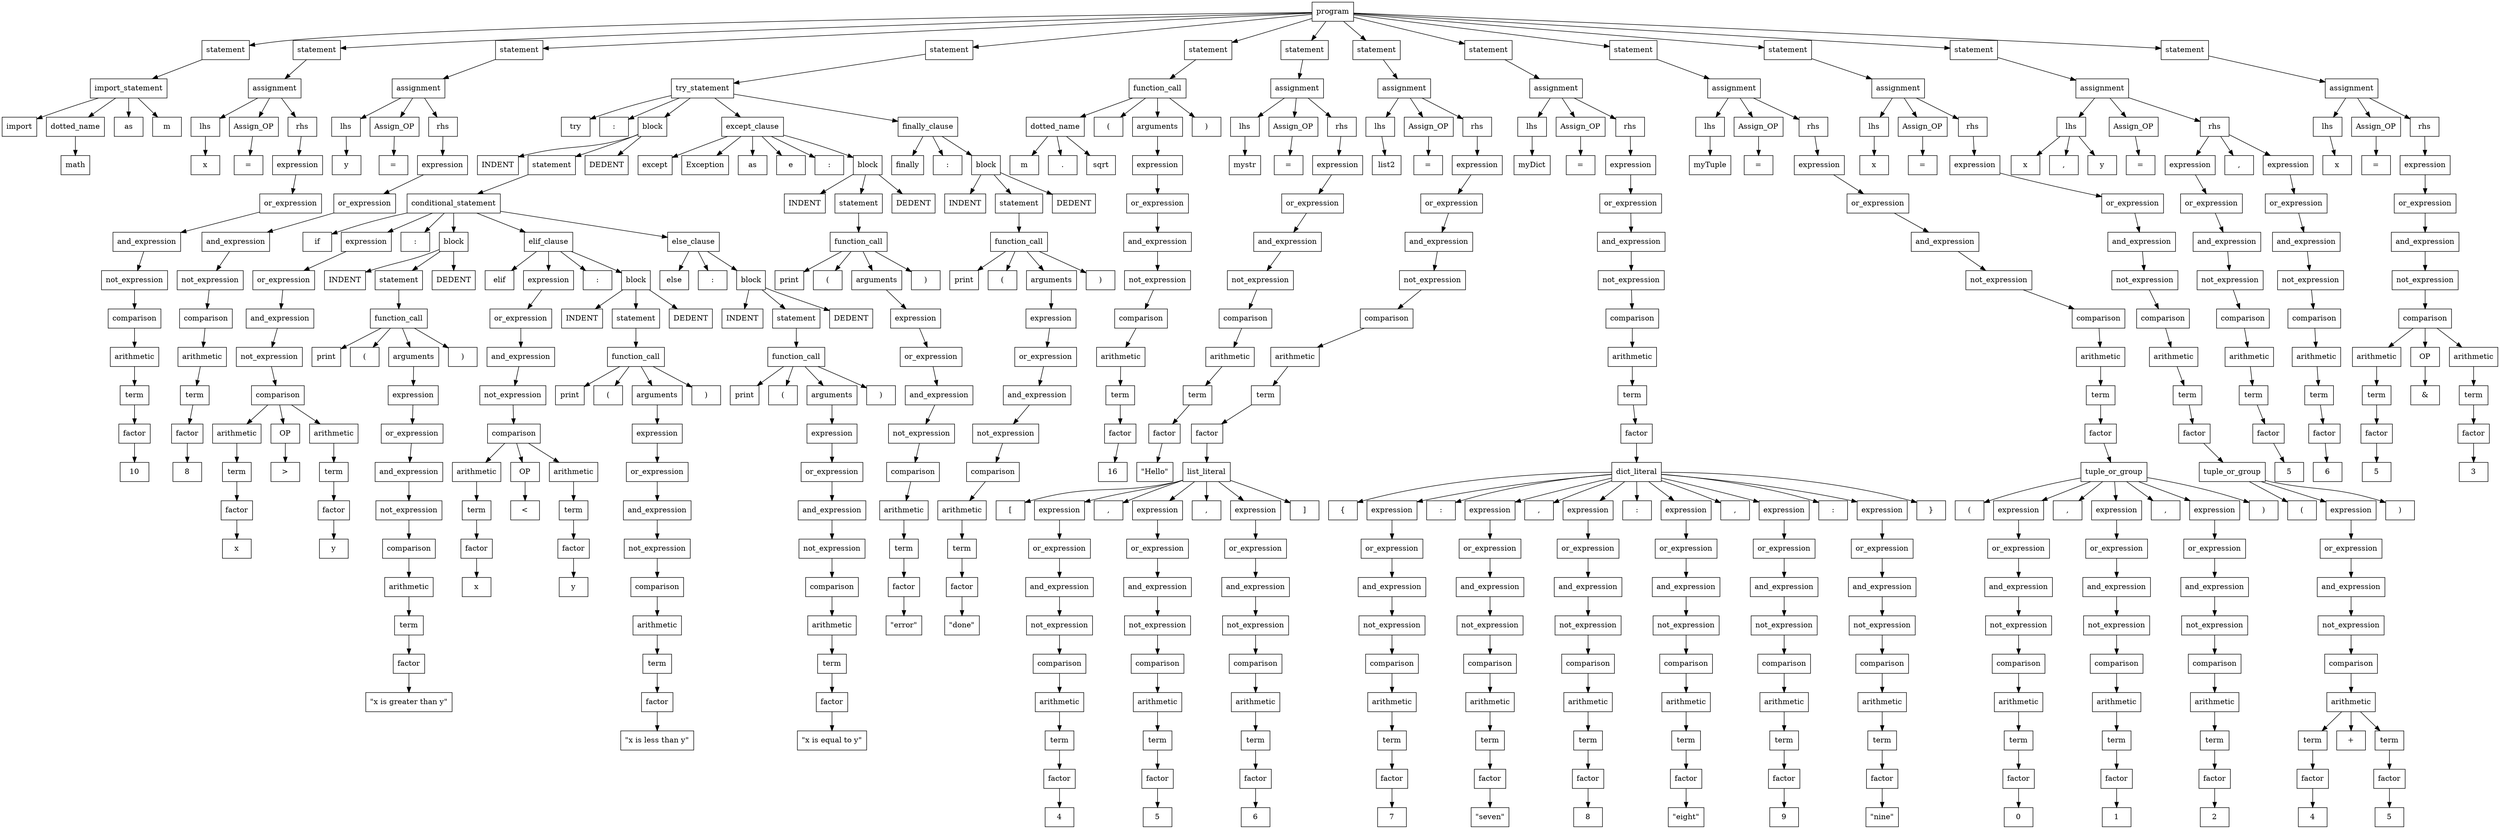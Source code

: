 digraph ParseTree {
    node [shape=box];
    node0 [label="program"];
    node1 [label="statement"];
    node0 -> node1;
    node2 [label="import_statement"];
    node1 -> node2;
    node3 [label="import"];
    node2 -> node3;
    node4 [label="dotted_name"];
    node2 -> node4;
    node5 [label="math"];
    node4 -> node5;
    node6 [label="as"];
    node2 -> node6;
    node7 [label="m"];
    node2 -> node7;
    node8 [label="statement"];
    node0 -> node8;
    node9 [label="assignment"];
    node8 -> node9;
    node10 [label="lhs"];
    node9 -> node10;
    node11 [label="x"];
    node10 -> node11;
    node12 [label="Assign_OP"];
    node9 -> node12;
    node13 [label="="];
    node12 -> node13;
    node14 [label="rhs"];
    node9 -> node14;
    node15 [label="expression"];
    node14 -> node15;
    node16 [label="or_expression"];
    node15 -> node16;
    node17 [label="and_expression"];
    node16 -> node17;
    node18 [label="not_expression"];
    node17 -> node18;
    node19 [label="comparison"];
    node18 -> node19;
    node20 [label="arithmetic"];
    node19 -> node20;
    node21 [label="term"];
    node20 -> node21;
    node22 [label="factor"];
    node21 -> node22;
    node23 [label="10"];
    node22 -> node23;
    node24 [label="statement"];
    node0 -> node24;
    node25 [label="assignment"];
    node24 -> node25;
    node26 [label="lhs"];
    node25 -> node26;
    node27 [label="y"];
    node26 -> node27;
    node28 [label="Assign_OP"];
    node25 -> node28;
    node29 [label="="];
    node28 -> node29;
    node30 [label="rhs"];
    node25 -> node30;
    node31 [label="expression"];
    node30 -> node31;
    node32 [label="or_expression"];
    node31 -> node32;
    node33 [label="and_expression"];
    node32 -> node33;
    node34 [label="not_expression"];
    node33 -> node34;
    node35 [label="comparison"];
    node34 -> node35;
    node36 [label="arithmetic"];
    node35 -> node36;
    node37 [label="term"];
    node36 -> node37;
    node38 [label="factor"];
    node37 -> node38;
    node39 [label="8"];
    node38 -> node39;
    node40 [label="statement"];
    node0 -> node40;
    node41 [label="try_statement"];
    node40 -> node41;
    node42 [label="try"];
    node41 -> node42;
    node43 [label=":"];
    node41 -> node43;
    node44 [label="block"];
    node41 -> node44;
    node45 [label="INDENT"];
    node44 -> node45;
    node46 [label="statement"];
    node44 -> node46;
    node47 [label="conditional_statement"];
    node46 -> node47;
    node48 [label="if"];
    node47 -> node48;
    node49 [label="expression"];
    node47 -> node49;
    node50 [label="or_expression"];
    node49 -> node50;
    node51 [label="and_expression"];
    node50 -> node51;
    node52 [label="not_expression"];
    node51 -> node52;
    node53 [label="comparison"];
    node52 -> node53;
    node54 [label="arithmetic"];
    node53 -> node54;
    node55 [label="term"];
    node54 -> node55;
    node56 [label="factor"];
    node55 -> node56;
    node57 [label="x"];
    node56 -> node57;
    node58 [label="OP"];
    node53 -> node58;
    node59 [label=">"];
    node58 -> node59;
    node60 [label="arithmetic"];
    node53 -> node60;
    node61 [label="term"];
    node60 -> node61;
    node62 [label="factor"];
    node61 -> node62;
    node63 [label="y"];
    node62 -> node63;
    node64 [label=":"];
    node47 -> node64;
    node65 [label="block"];
    node47 -> node65;
    node66 [label="INDENT"];
    node65 -> node66;
    node67 [label="statement"];
    node65 -> node67;
    node68 [label="function_call"];
    node67 -> node68;
    node69 [label="print"];
    node68 -> node69;
    node70 [label="("];
    node68 -> node70;
    node71 [label="arguments"];
    node68 -> node71;
    node72 [label="expression"];
    node71 -> node72;
    node73 [label="or_expression"];
    node72 -> node73;
    node74 [label="and_expression"];
    node73 -> node74;
    node75 [label="not_expression"];
    node74 -> node75;
    node76 [label="comparison"];
    node75 -> node76;
    node77 [label="arithmetic"];
    node76 -> node77;
    node78 [label="term"];
    node77 -> node78;
    node79 [label="factor"];
    node78 -> node79;
    node80 [label="\"x is greater than y\""];
    node79 -> node80;
    node81 [label=")"];
    node68 -> node81;
    node82 [label="DEDENT"];
    node65 -> node82;
    node83 [label="elif_clause"];
    node47 -> node83;
    node84 [label="elif"];
    node83 -> node84;
    node85 [label="expression"];
    node83 -> node85;
    node86 [label="or_expression"];
    node85 -> node86;
    node87 [label="and_expression"];
    node86 -> node87;
    node88 [label="not_expression"];
    node87 -> node88;
    node89 [label="comparison"];
    node88 -> node89;
    node90 [label="arithmetic"];
    node89 -> node90;
    node91 [label="term"];
    node90 -> node91;
    node92 [label="factor"];
    node91 -> node92;
    node93 [label="x"];
    node92 -> node93;
    node94 [label="OP"];
    node89 -> node94;
    node95 [label="<"];
    node94 -> node95;
    node96 [label="arithmetic"];
    node89 -> node96;
    node97 [label="term"];
    node96 -> node97;
    node98 [label="factor"];
    node97 -> node98;
    node99 [label="y"];
    node98 -> node99;
    node100 [label=":"];
    node83 -> node100;
    node101 [label="block"];
    node83 -> node101;
    node102 [label="INDENT"];
    node101 -> node102;
    node103 [label="statement"];
    node101 -> node103;
    node104 [label="function_call"];
    node103 -> node104;
    node105 [label="print"];
    node104 -> node105;
    node106 [label="("];
    node104 -> node106;
    node107 [label="arguments"];
    node104 -> node107;
    node108 [label="expression"];
    node107 -> node108;
    node109 [label="or_expression"];
    node108 -> node109;
    node110 [label="and_expression"];
    node109 -> node110;
    node111 [label="not_expression"];
    node110 -> node111;
    node112 [label="comparison"];
    node111 -> node112;
    node113 [label="arithmetic"];
    node112 -> node113;
    node114 [label="term"];
    node113 -> node114;
    node115 [label="factor"];
    node114 -> node115;
    node116 [label="\"x is less than y\""];
    node115 -> node116;
    node117 [label=")"];
    node104 -> node117;
    node118 [label="DEDENT"];
    node101 -> node118;
    node119 [label="else_clause"];
    node47 -> node119;
    node120 [label="else"];
    node119 -> node120;
    node121 [label=":"];
    node119 -> node121;
    node122 [label="block"];
    node119 -> node122;
    node123 [label="INDENT"];
    node122 -> node123;
    node124 [label="statement"];
    node122 -> node124;
    node125 [label="function_call"];
    node124 -> node125;
    node126 [label="print"];
    node125 -> node126;
    node127 [label="("];
    node125 -> node127;
    node128 [label="arguments"];
    node125 -> node128;
    node129 [label="expression"];
    node128 -> node129;
    node130 [label="or_expression"];
    node129 -> node130;
    node131 [label="and_expression"];
    node130 -> node131;
    node132 [label="not_expression"];
    node131 -> node132;
    node133 [label="comparison"];
    node132 -> node133;
    node134 [label="arithmetic"];
    node133 -> node134;
    node135 [label="term"];
    node134 -> node135;
    node136 [label="factor"];
    node135 -> node136;
    node137 [label="\"x is equal to y\""];
    node136 -> node137;
    node138 [label=")"];
    node125 -> node138;
    node139 [label="DEDENT"];
    node122 -> node139;
    node140 [label="DEDENT"];
    node44 -> node140;
    node141 [label="except_clause"];
    node41 -> node141;
    node142 [label="except"];
    node141 -> node142;
    node143 [label="Exception"];
    node141 -> node143;
    node144 [label="as"];
    node141 -> node144;
    node145 [label="e"];
    node141 -> node145;
    node146 [label=":"];
    node141 -> node146;
    node147 [label="block"];
    node141 -> node147;
    node148 [label="INDENT"];
    node147 -> node148;
    node149 [label="statement"];
    node147 -> node149;
    node150 [label="function_call"];
    node149 -> node150;
    node151 [label="print"];
    node150 -> node151;
    node152 [label="("];
    node150 -> node152;
    node153 [label="arguments"];
    node150 -> node153;
    node154 [label="expression"];
    node153 -> node154;
    node155 [label="or_expression"];
    node154 -> node155;
    node156 [label="and_expression"];
    node155 -> node156;
    node157 [label="not_expression"];
    node156 -> node157;
    node158 [label="comparison"];
    node157 -> node158;
    node159 [label="arithmetic"];
    node158 -> node159;
    node160 [label="term"];
    node159 -> node160;
    node161 [label="factor"];
    node160 -> node161;
    node162 [label="\"error\""];
    node161 -> node162;
    node163 [label=")"];
    node150 -> node163;
    node164 [label="DEDENT"];
    node147 -> node164;
    node165 [label="finally_clause"];
    node41 -> node165;
    node166 [label="finally"];
    node165 -> node166;
    node167 [label=":"];
    node165 -> node167;
    node168 [label="block"];
    node165 -> node168;
    node169 [label="INDENT"];
    node168 -> node169;
    node170 [label="statement"];
    node168 -> node170;
    node171 [label="function_call"];
    node170 -> node171;
    node172 [label="print"];
    node171 -> node172;
    node173 [label="("];
    node171 -> node173;
    node174 [label="arguments"];
    node171 -> node174;
    node175 [label="expression"];
    node174 -> node175;
    node176 [label="or_expression"];
    node175 -> node176;
    node177 [label="and_expression"];
    node176 -> node177;
    node178 [label="not_expression"];
    node177 -> node178;
    node179 [label="comparison"];
    node178 -> node179;
    node180 [label="arithmetic"];
    node179 -> node180;
    node181 [label="term"];
    node180 -> node181;
    node182 [label="factor"];
    node181 -> node182;
    node183 [label="\"done\""];
    node182 -> node183;
    node184 [label=")"];
    node171 -> node184;
    node185 [label="DEDENT"];
    node168 -> node185;
    node186 [label="statement"];
    node0 -> node186;
    node187 [label="function_call"];
    node186 -> node187;
    node188 [label="dotted_name"];
    node187 -> node188;
    node189 [label="m"];
    node188 -> node189;
    node190 [label="."];
    node188 -> node190;
    node191 [label="sqrt"];
    node188 -> node191;
    node192 [label="("];
    node187 -> node192;
    node193 [label="arguments"];
    node187 -> node193;
    node194 [label="expression"];
    node193 -> node194;
    node195 [label="or_expression"];
    node194 -> node195;
    node196 [label="and_expression"];
    node195 -> node196;
    node197 [label="not_expression"];
    node196 -> node197;
    node198 [label="comparison"];
    node197 -> node198;
    node199 [label="arithmetic"];
    node198 -> node199;
    node200 [label="term"];
    node199 -> node200;
    node201 [label="factor"];
    node200 -> node201;
    node202 [label="16"];
    node201 -> node202;
    node203 [label=")"];
    node187 -> node203;
    node204 [label="statement"];
    node0 -> node204;
    node205 [label="assignment"];
    node204 -> node205;
    node206 [label="lhs"];
    node205 -> node206;
    node207 [label="mystr"];
    node206 -> node207;
    node208 [label="Assign_OP"];
    node205 -> node208;
    node209 [label="="];
    node208 -> node209;
    node210 [label="rhs"];
    node205 -> node210;
    node211 [label="expression"];
    node210 -> node211;
    node212 [label="or_expression"];
    node211 -> node212;
    node213 [label="and_expression"];
    node212 -> node213;
    node214 [label="not_expression"];
    node213 -> node214;
    node215 [label="comparison"];
    node214 -> node215;
    node216 [label="arithmetic"];
    node215 -> node216;
    node217 [label="term"];
    node216 -> node217;
    node218 [label="factor"];
    node217 -> node218;
    node219 [label="\"Hello\""];
    node218 -> node219;
    node220 [label="statement"];
    node0 -> node220;
    node221 [label="assignment"];
    node220 -> node221;
    node222 [label="lhs"];
    node221 -> node222;
    node223 [label="list2"];
    node222 -> node223;
    node224 [label="Assign_OP"];
    node221 -> node224;
    node225 [label="="];
    node224 -> node225;
    node226 [label="rhs"];
    node221 -> node226;
    node227 [label="expression"];
    node226 -> node227;
    node228 [label="or_expression"];
    node227 -> node228;
    node229 [label="and_expression"];
    node228 -> node229;
    node230 [label="not_expression"];
    node229 -> node230;
    node231 [label="comparison"];
    node230 -> node231;
    node232 [label="arithmetic"];
    node231 -> node232;
    node233 [label="term"];
    node232 -> node233;
    node234 [label="factor"];
    node233 -> node234;
    node235 [label="list_literal"];
    node234 -> node235;
    node236 [label="["];
    node235 -> node236;
    node237 [label="expression"];
    node235 -> node237;
    node238 [label="or_expression"];
    node237 -> node238;
    node239 [label="and_expression"];
    node238 -> node239;
    node240 [label="not_expression"];
    node239 -> node240;
    node241 [label="comparison"];
    node240 -> node241;
    node242 [label="arithmetic"];
    node241 -> node242;
    node243 [label="term"];
    node242 -> node243;
    node244 [label="factor"];
    node243 -> node244;
    node245 [label="4"];
    node244 -> node245;
    node246 [label=","];
    node235 -> node246;
    node247 [label="expression"];
    node235 -> node247;
    node248 [label="or_expression"];
    node247 -> node248;
    node249 [label="and_expression"];
    node248 -> node249;
    node250 [label="not_expression"];
    node249 -> node250;
    node251 [label="comparison"];
    node250 -> node251;
    node252 [label="arithmetic"];
    node251 -> node252;
    node253 [label="term"];
    node252 -> node253;
    node254 [label="factor"];
    node253 -> node254;
    node255 [label="5"];
    node254 -> node255;
    node256 [label=","];
    node235 -> node256;
    node257 [label="expression"];
    node235 -> node257;
    node258 [label="or_expression"];
    node257 -> node258;
    node259 [label="and_expression"];
    node258 -> node259;
    node260 [label="not_expression"];
    node259 -> node260;
    node261 [label="comparison"];
    node260 -> node261;
    node262 [label="arithmetic"];
    node261 -> node262;
    node263 [label="term"];
    node262 -> node263;
    node264 [label="factor"];
    node263 -> node264;
    node265 [label="6"];
    node264 -> node265;
    node266 [label="]"];
    node235 -> node266;
    node267 [label="statement"];
    node0 -> node267;
    node268 [label="assignment"];
    node267 -> node268;
    node269 [label="lhs"];
    node268 -> node269;
    node270 [label="myDict"];
    node269 -> node270;
    node271 [label="Assign_OP"];
    node268 -> node271;
    node272 [label="="];
    node271 -> node272;
    node273 [label="rhs"];
    node268 -> node273;
    node274 [label="expression"];
    node273 -> node274;
    node275 [label="or_expression"];
    node274 -> node275;
    node276 [label="and_expression"];
    node275 -> node276;
    node277 [label="not_expression"];
    node276 -> node277;
    node278 [label="comparison"];
    node277 -> node278;
    node279 [label="arithmetic"];
    node278 -> node279;
    node280 [label="term"];
    node279 -> node280;
    node281 [label="factor"];
    node280 -> node281;
    node282 [label="dict_literal"];
    node281 -> node282;
    node283 [label="{"];
    node282 -> node283;
    node284 [label="expression"];
    node282 -> node284;
    node285 [label="or_expression"];
    node284 -> node285;
    node286 [label="and_expression"];
    node285 -> node286;
    node287 [label="not_expression"];
    node286 -> node287;
    node288 [label="comparison"];
    node287 -> node288;
    node289 [label="arithmetic"];
    node288 -> node289;
    node290 [label="term"];
    node289 -> node290;
    node291 [label="factor"];
    node290 -> node291;
    node292 [label="7"];
    node291 -> node292;
    node293 [label=":"];
    node282 -> node293;
    node294 [label="expression"];
    node282 -> node294;
    node295 [label="or_expression"];
    node294 -> node295;
    node296 [label="and_expression"];
    node295 -> node296;
    node297 [label="not_expression"];
    node296 -> node297;
    node298 [label="comparison"];
    node297 -> node298;
    node299 [label="arithmetic"];
    node298 -> node299;
    node300 [label="term"];
    node299 -> node300;
    node301 [label="factor"];
    node300 -> node301;
    node302 [label="\"seven\""];
    node301 -> node302;
    node303 [label=","];
    node282 -> node303;
    node304 [label="expression"];
    node282 -> node304;
    node305 [label="or_expression"];
    node304 -> node305;
    node306 [label="and_expression"];
    node305 -> node306;
    node307 [label="not_expression"];
    node306 -> node307;
    node308 [label="comparison"];
    node307 -> node308;
    node309 [label="arithmetic"];
    node308 -> node309;
    node310 [label="term"];
    node309 -> node310;
    node311 [label="factor"];
    node310 -> node311;
    node312 [label="8"];
    node311 -> node312;
    node313 [label=":"];
    node282 -> node313;
    node314 [label="expression"];
    node282 -> node314;
    node315 [label="or_expression"];
    node314 -> node315;
    node316 [label="and_expression"];
    node315 -> node316;
    node317 [label="not_expression"];
    node316 -> node317;
    node318 [label="comparison"];
    node317 -> node318;
    node319 [label="arithmetic"];
    node318 -> node319;
    node320 [label="term"];
    node319 -> node320;
    node321 [label="factor"];
    node320 -> node321;
    node322 [label="\"eight\""];
    node321 -> node322;
    node323 [label=","];
    node282 -> node323;
    node324 [label="expression"];
    node282 -> node324;
    node325 [label="or_expression"];
    node324 -> node325;
    node326 [label="and_expression"];
    node325 -> node326;
    node327 [label="not_expression"];
    node326 -> node327;
    node328 [label="comparison"];
    node327 -> node328;
    node329 [label="arithmetic"];
    node328 -> node329;
    node330 [label="term"];
    node329 -> node330;
    node331 [label="factor"];
    node330 -> node331;
    node332 [label="9"];
    node331 -> node332;
    node333 [label=":"];
    node282 -> node333;
    node334 [label="expression"];
    node282 -> node334;
    node335 [label="or_expression"];
    node334 -> node335;
    node336 [label="and_expression"];
    node335 -> node336;
    node337 [label="not_expression"];
    node336 -> node337;
    node338 [label="comparison"];
    node337 -> node338;
    node339 [label="arithmetic"];
    node338 -> node339;
    node340 [label="term"];
    node339 -> node340;
    node341 [label="factor"];
    node340 -> node341;
    node342 [label="\"nine\""];
    node341 -> node342;
    node343 [label="}"];
    node282 -> node343;
    node344 [label="statement"];
    node0 -> node344;
    node345 [label="assignment"];
    node344 -> node345;
    node346 [label="lhs"];
    node345 -> node346;
    node347 [label="myTuple"];
    node346 -> node347;
    node348 [label="Assign_OP"];
    node345 -> node348;
    node349 [label="="];
    node348 -> node349;
    node350 [label="rhs"];
    node345 -> node350;
    node351 [label="expression"];
    node350 -> node351;
    node352 [label="or_expression"];
    node351 -> node352;
    node353 [label="and_expression"];
    node352 -> node353;
    node354 [label="not_expression"];
    node353 -> node354;
    node355 [label="comparison"];
    node354 -> node355;
    node356 [label="arithmetic"];
    node355 -> node356;
    node357 [label="term"];
    node356 -> node357;
    node358 [label="factor"];
    node357 -> node358;
    node359 [label="tuple_or_group"];
    node358 -> node359;
    node360 [label="("];
    node359 -> node360;
    node361 [label="expression"];
    node359 -> node361;
    node362 [label="or_expression"];
    node361 -> node362;
    node363 [label="and_expression"];
    node362 -> node363;
    node364 [label="not_expression"];
    node363 -> node364;
    node365 [label="comparison"];
    node364 -> node365;
    node366 [label="arithmetic"];
    node365 -> node366;
    node367 [label="term"];
    node366 -> node367;
    node368 [label="factor"];
    node367 -> node368;
    node369 [label="0"];
    node368 -> node369;
    node370 [label=","];
    node359 -> node370;
    node371 [label="expression"];
    node359 -> node371;
    node372 [label="or_expression"];
    node371 -> node372;
    node373 [label="and_expression"];
    node372 -> node373;
    node374 [label="not_expression"];
    node373 -> node374;
    node375 [label="comparison"];
    node374 -> node375;
    node376 [label="arithmetic"];
    node375 -> node376;
    node377 [label="term"];
    node376 -> node377;
    node378 [label="factor"];
    node377 -> node378;
    node379 [label="1"];
    node378 -> node379;
    node380 [label=","];
    node359 -> node380;
    node381 [label="expression"];
    node359 -> node381;
    node382 [label="or_expression"];
    node381 -> node382;
    node383 [label="and_expression"];
    node382 -> node383;
    node384 [label="not_expression"];
    node383 -> node384;
    node385 [label="comparison"];
    node384 -> node385;
    node386 [label="arithmetic"];
    node385 -> node386;
    node387 [label="term"];
    node386 -> node387;
    node388 [label="factor"];
    node387 -> node388;
    node389 [label="2"];
    node388 -> node389;
    node390 [label=")"];
    node359 -> node390;
    node391 [label="statement"];
    node0 -> node391;
    node392 [label="assignment"];
    node391 -> node392;
    node393 [label="lhs"];
    node392 -> node393;
    node394 [label="x"];
    node393 -> node394;
    node395 [label="Assign_OP"];
    node392 -> node395;
    node396 [label="="];
    node395 -> node396;
    node397 [label="rhs"];
    node392 -> node397;
    node398 [label="expression"];
    node397 -> node398;
    node399 [label="or_expression"];
    node398 -> node399;
    node400 [label="and_expression"];
    node399 -> node400;
    node401 [label="not_expression"];
    node400 -> node401;
    node402 [label="comparison"];
    node401 -> node402;
    node403 [label="arithmetic"];
    node402 -> node403;
    node404 [label="term"];
    node403 -> node404;
    node405 [label="factor"];
    node404 -> node405;
    node406 [label="tuple_or_group"];
    node405 -> node406;
    node407 [label="("];
    node406 -> node407;
    node408 [label="expression"];
    node406 -> node408;
    node409 [label="or_expression"];
    node408 -> node409;
    node410 [label="and_expression"];
    node409 -> node410;
    node411 [label="not_expression"];
    node410 -> node411;
    node412 [label="comparison"];
    node411 -> node412;
    node413 [label="arithmetic"];
    node412 -> node413;
    node414 [label="term"];
    node413 -> node414;
    node415 [label="factor"];
    node414 -> node415;
    node416 [label="4"];
    node415 -> node416;
    node417 [label="+"];
    node413 -> node417;
    node418 [label="term"];
    node413 -> node418;
    node419 [label="factor"];
    node418 -> node419;
    node420 [label="5"];
    node419 -> node420;
    node421 [label=")"];
    node406 -> node421;
    node422 [label="statement"];
    node0 -> node422;
    node423 [label="assignment"];
    node422 -> node423;
    node424 [label="lhs"];
    node423 -> node424;
    node425 [label="x"];
    node424 -> node425;
    node426 [label=","];
    node424 -> node426;
    node427 [label="y"];
    node424 -> node427;
    node428 [label="Assign_OP"];
    node423 -> node428;
    node429 [label="="];
    node428 -> node429;
    node430 [label="rhs"];
    node423 -> node430;
    node431 [label="expression"];
    node430 -> node431;
    node432 [label="or_expression"];
    node431 -> node432;
    node433 [label="and_expression"];
    node432 -> node433;
    node434 [label="not_expression"];
    node433 -> node434;
    node435 [label="comparison"];
    node434 -> node435;
    node436 [label="arithmetic"];
    node435 -> node436;
    node437 [label="term"];
    node436 -> node437;
    node438 [label="factor"];
    node437 -> node438;
    node439 [label="5"];
    node438 -> node439;
    node440 [label=","];
    node430 -> node440;
    node441 [label="expression"];
    node430 -> node441;
    node442 [label="or_expression"];
    node441 -> node442;
    node443 [label="and_expression"];
    node442 -> node443;
    node444 [label="not_expression"];
    node443 -> node444;
    node445 [label="comparison"];
    node444 -> node445;
    node446 [label="arithmetic"];
    node445 -> node446;
    node447 [label="term"];
    node446 -> node447;
    node448 [label="factor"];
    node447 -> node448;
    node449 [label="6"];
    node448 -> node449;
    node450 [label="statement"];
    node0 -> node450;
    node451 [label="assignment"];
    node450 -> node451;
    node452 [label="lhs"];
    node451 -> node452;
    node453 [label="x"];
    node452 -> node453;
    node454 [label="Assign_OP"];
    node451 -> node454;
    node455 [label="="];
    node454 -> node455;
    node456 [label="rhs"];
    node451 -> node456;
    node457 [label="expression"];
    node456 -> node457;
    node458 [label="or_expression"];
    node457 -> node458;
    node459 [label="and_expression"];
    node458 -> node459;
    node460 [label="not_expression"];
    node459 -> node460;
    node461 [label="comparison"];
    node460 -> node461;
    node462 [label="arithmetic"];
    node461 -> node462;
    node463 [label="term"];
    node462 -> node463;
    node464 [label="factor"];
    node463 -> node464;
    node465 [label="5"];
    node464 -> node465;
    node466 [label="OP"];
    node461 -> node466;
    node467 [label="&"];
    node466 -> node467;
    node468 [label="arithmetic"];
    node461 -> node468;
    node469 [label="term"];
    node468 -> node469;
    node470 [label="factor"];
    node469 -> node470;
    node471 [label="3"];
    node470 -> node471;
}
